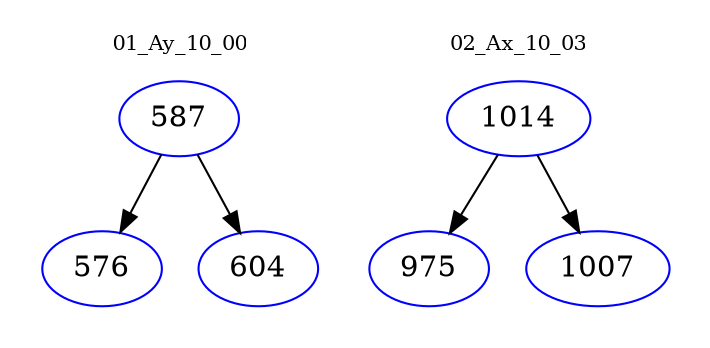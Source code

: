 digraph{
subgraph cluster_0 {
color = white
label = "01_Ay_10_00";
fontsize=10;
T0_587 [label="587", color="blue"]
T0_587 -> T0_576 [color="black"]
T0_576 [label="576", color="blue"]
T0_587 -> T0_604 [color="black"]
T0_604 [label="604", color="blue"]
}
subgraph cluster_1 {
color = white
label = "02_Ax_10_03";
fontsize=10;
T1_1014 [label="1014", color="blue"]
T1_1014 -> T1_975 [color="black"]
T1_975 [label="975", color="blue"]
T1_1014 -> T1_1007 [color="black"]
T1_1007 [label="1007", color="blue"]
}
}

